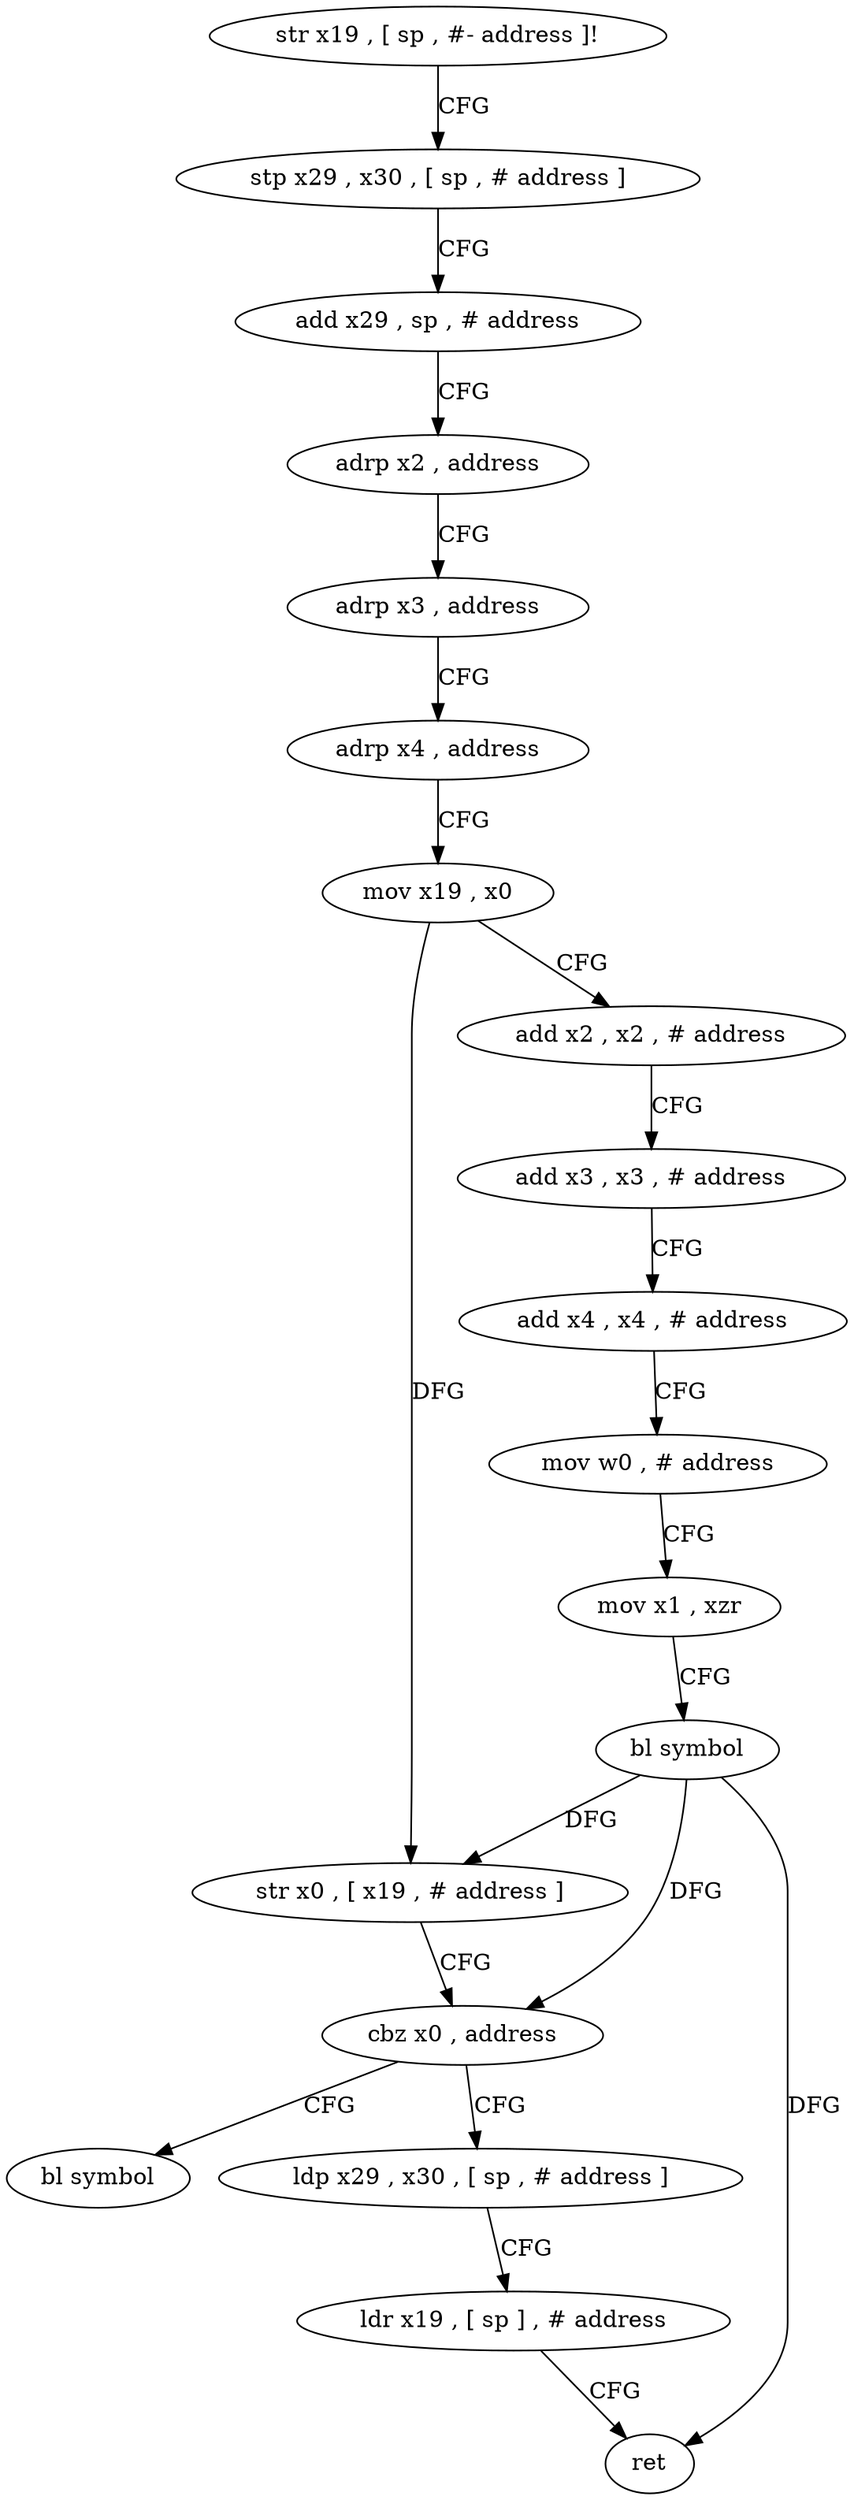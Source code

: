 digraph "func" {
"4211504" [label = "str x19 , [ sp , #- address ]!" ]
"4211508" [label = "stp x29 , x30 , [ sp , # address ]" ]
"4211512" [label = "add x29 , sp , # address" ]
"4211516" [label = "adrp x2 , address" ]
"4211520" [label = "adrp x3 , address" ]
"4211524" [label = "adrp x4 , address" ]
"4211528" [label = "mov x19 , x0" ]
"4211532" [label = "add x2 , x2 , # address" ]
"4211536" [label = "add x3 , x3 , # address" ]
"4211540" [label = "add x4 , x4 , # address" ]
"4211544" [label = "mov w0 , # address" ]
"4211548" [label = "mov x1 , xzr" ]
"4211552" [label = "bl symbol" ]
"4211556" [label = "str x0 , [ x19 , # address ]" ]
"4211560" [label = "cbz x0 , address" ]
"4211576" [label = "bl symbol" ]
"4211564" [label = "ldp x29 , x30 , [ sp , # address ]" ]
"4211568" [label = "ldr x19 , [ sp ] , # address" ]
"4211572" [label = "ret" ]
"4211504" -> "4211508" [ label = "CFG" ]
"4211508" -> "4211512" [ label = "CFG" ]
"4211512" -> "4211516" [ label = "CFG" ]
"4211516" -> "4211520" [ label = "CFG" ]
"4211520" -> "4211524" [ label = "CFG" ]
"4211524" -> "4211528" [ label = "CFG" ]
"4211528" -> "4211532" [ label = "CFG" ]
"4211528" -> "4211556" [ label = "DFG" ]
"4211532" -> "4211536" [ label = "CFG" ]
"4211536" -> "4211540" [ label = "CFG" ]
"4211540" -> "4211544" [ label = "CFG" ]
"4211544" -> "4211548" [ label = "CFG" ]
"4211548" -> "4211552" [ label = "CFG" ]
"4211552" -> "4211556" [ label = "DFG" ]
"4211552" -> "4211560" [ label = "DFG" ]
"4211552" -> "4211572" [ label = "DFG" ]
"4211556" -> "4211560" [ label = "CFG" ]
"4211560" -> "4211576" [ label = "CFG" ]
"4211560" -> "4211564" [ label = "CFG" ]
"4211564" -> "4211568" [ label = "CFG" ]
"4211568" -> "4211572" [ label = "CFG" ]
}

